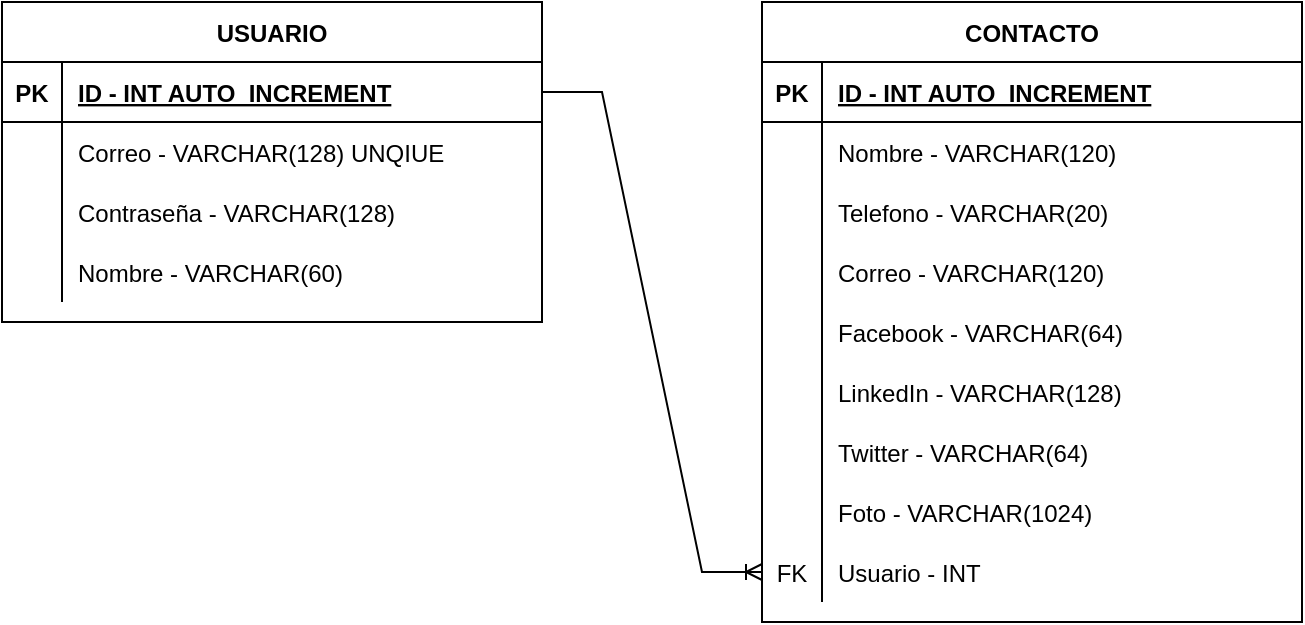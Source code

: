 <mxfile version="15.8.8" type="device"><diagram id="cGiTbITHvhslvi-uGjR5" name="Page-1"><mxGraphModel dx="868" dy="482" grid="1" gridSize="10" guides="1" tooltips="1" connect="1" arrows="1" fold="1" page="1" pageScale="1" pageWidth="827" pageHeight="1169" math="0" shadow="0"><root><mxCell id="0"/><mxCell id="1" parent="0"/><mxCell id="6surDXnRldWFdVvcqNMU-14" value="USUARIO" style="shape=table;startSize=30;container=1;collapsible=1;childLayout=tableLayout;fixedRows=1;rowLines=0;fontStyle=1;align=center;resizeLast=1;" vertex="1" parent="1"><mxGeometry x="160" y="290" width="270" height="160" as="geometry"/></mxCell><mxCell id="6surDXnRldWFdVvcqNMU-15" value="" style="shape=partialRectangle;collapsible=0;dropTarget=0;pointerEvents=0;fillColor=none;top=0;left=0;bottom=1;right=0;points=[[0,0.5],[1,0.5]];portConstraint=eastwest;" vertex="1" parent="6surDXnRldWFdVvcqNMU-14"><mxGeometry y="30" width="270" height="30" as="geometry"/></mxCell><mxCell id="6surDXnRldWFdVvcqNMU-16" value="PK" style="shape=partialRectangle;connectable=0;fillColor=none;top=0;left=0;bottom=0;right=0;fontStyle=1;overflow=hidden;" vertex="1" parent="6surDXnRldWFdVvcqNMU-15"><mxGeometry width="30" height="30" as="geometry"><mxRectangle width="30" height="30" as="alternateBounds"/></mxGeometry></mxCell><mxCell id="6surDXnRldWFdVvcqNMU-17" value="ID - INT AUTO_INCREMENT" style="shape=partialRectangle;connectable=0;fillColor=none;top=0;left=0;bottom=0;right=0;align=left;spacingLeft=6;fontStyle=5;overflow=hidden;" vertex="1" parent="6surDXnRldWFdVvcqNMU-15"><mxGeometry x="30" width="240" height="30" as="geometry"><mxRectangle width="240" height="30" as="alternateBounds"/></mxGeometry></mxCell><mxCell id="6surDXnRldWFdVvcqNMU-18" value="" style="shape=partialRectangle;collapsible=0;dropTarget=0;pointerEvents=0;fillColor=none;top=0;left=0;bottom=0;right=0;points=[[0,0.5],[1,0.5]];portConstraint=eastwest;" vertex="1" parent="6surDXnRldWFdVvcqNMU-14"><mxGeometry y="60" width="270" height="30" as="geometry"/></mxCell><mxCell id="6surDXnRldWFdVvcqNMU-19" value="" style="shape=partialRectangle;connectable=0;fillColor=none;top=0;left=0;bottom=0;right=0;editable=1;overflow=hidden;" vertex="1" parent="6surDXnRldWFdVvcqNMU-18"><mxGeometry width="30" height="30" as="geometry"><mxRectangle width="30" height="30" as="alternateBounds"/></mxGeometry></mxCell><mxCell id="6surDXnRldWFdVvcqNMU-20" value="Correo - VARCHAR(128) UNQIUE" style="shape=partialRectangle;connectable=0;fillColor=none;top=0;left=0;bottom=0;right=0;align=left;spacingLeft=6;overflow=hidden;" vertex="1" parent="6surDXnRldWFdVvcqNMU-18"><mxGeometry x="30" width="240" height="30" as="geometry"><mxRectangle width="240" height="30" as="alternateBounds"/></mxGeometry></mxCell><mxCell id="6surDXnRldWFdVvcqNMU-21" value="" style="shape=partialRectangle;collapsible=0;dropTarget=0;pointerEvents=0;fillColor=none;top=0;left=0;bottom=0;right=0;points=[[0,0.5],[1,0.5]];portConstraint=eastwest;" vertex="1" parent="6surDXnRldWFdVvcqNMU-14"><mxGeometry y="90" width="270" height="30" as="geometry"/></mxCell><mxCell id="6surDXnRldWFdVvcqNMU-22" value="" style="shape=partialRectangle;connectable=0;fillColor=none;top=0;left=0;bottom=0;right=0;editable=1;overflow=hidden;" vertex="1" parent="6surDXnRldWFdVvcqNMU-21"><mxGeometry width="30" height="30" as="geometry"><mxRectangle width="30" height="30" as="alternateBounds"/></mxGeometry></mxCell><mxCell id="6surDXnRldWFdVvcqNMU-23" value="Contraseña - VARCHAR(128)" style="shape=partialRectangle;connectable=0;fillColor=none;top=0;left=0;bottom=0;right=0;align=left;spacingLeft=6;overflow=hidden;" vertex="1" parent="6surDXnRldWFdVvcqNMU-21"><mxGeometry x="30" width="240" height="30" as="geometry"><mxRectangle width="240" height="30" as="alternateBounds"/></mxGeometry></mxCell><mxCell id="6surDXnRldWFdVvcqNMU-24" value="" style="shape=partialRectangle;collapsible=0;dropTarget=0;pointerEvents=0;fillColor=none;top=0;left=0;bottom=0;right=0;points=[[0,0.5],[1,0.5]];portConstraint=eastwest;" vertex="1" parent="6surDXnRldWFdVvcqNMU-14"><mxGeometry y="120" width="270" height="30" as="geometry"/></mxCell><mxCell id="6surDXnRldWFdVvcqNMU-25" value="" style="shape=partialRectangle;connectable=0;fillColor=none;top=0;left=0;bottom=0;right=0;editable=1;overflow=hidden;" vertex="1" parent="6surDXnRldWFdVvcqNMU-24"><mxGeometry width="30" height="30" as="geometry"><mxRectangle width="30" height="30" as="alternateBounds"/></mxGeometry></mxCell><mxCell id="6surDXnRldWFdVvcqNMU-26" value="Nombre - VARCHAR(60)" style="shape=partialRectangle;connectable=0;fillColor=none;top=0;left=0;bottom=0;right=0;align=left;spacingLeft=6;overflow=hidden;" vertex="1" parent="6surDXnRldWFdVvcqNMU-24"><mxGeometry x="30" width="240" height="30" as="geometry"><mxRectangle width="240" height="30" as="alternateBounds"/></mxGeometry></mxCell><mxCell id="6surDXnRldWFdVvcqNMU-27" value="CONTACTO" style="shape=table;startSize=30;container=1;collapsible=1;childLayout=tableLayout;fixedRows=1;rowLines=0;fontStyle=1;align=center;resizeLast=1;" vertex="1" parent="1"><mxGeometry x="540" y="290" width="270" height="310" as="geometry"/></mxCell><mxCell id="6surDXnRldWFdVvcqNMU-28" value="" style="shape=partialRectangle;collapsible=0;dropTarget=0;pointerEvents=0;fillColor=none;top=0;left=0;bottom=1;right=0;points=[[0,0.5],[1,0.5]];portConstraint=eastwest;" vertex="1" parent="6surDXnRldWFdVvcqNMU-27"><mxGeometry y="30" width="270" height="30" as="geometry"/></mxCell><mxCell id="6surDXnRldWFdVvcqNMU-29" value="PK" style="shape=partialRectangle;connectable=0;fillColor=none;top=0;left=0;bottom=0;right=0;fontStyle=1;overflow=hidden;" vertex="1" parent="6surDXnRldWFdVvcqNMU-28"><mxGeometry width="30" height="30" as="geometry"><mxRectangle width="30" height="30" as="alternateBounds"/></mxGeometry></mxCell><mxCell id="6surDXnRldWFdVvcqNMU-30" value="ID - INT AUTO_INCREMENT" style="shape=partialRectangle;connectable=0;fillColor=none;top=0;left=0;bottom=0;right=0;align=left;spacingLeft=6;fontStyle=5;overflow=hidden;" vertex="1" parent="6surDXnRldWFdVvcqNMU-28"><mxGeometry x="30" width="240" height="30" as="geometry"><mxRectangle width="240" height="30" as="alternateBounds"/></mxGeometry></mxCell><mxCell id="6surDXnRldWFdVvcqNMU-31" value="" style="shape=partialRectangle;collapsible=0;dropTarget=0;pointerEvents=0;fillColor=none;top=0;left=0;bottom=0;right=0;points=[[0,0.5],[1,0.5]];portConstraint=eastwest;" vertex="1" parent="6surDXnRldWFdVvcqNMU-27"><mxGeometry y="60" width="270" height="30" as="geometry"/></mxCell><mxCell id="6surDXnRldWFdVvcqNMU-32" value="" style="shape=partialRectangle;connectable=0;fillColor=none;top=0;left=0;bottom=0;right=0;editable=1;overflow=hidden;" vertex="1" parent="6surDXnRldWFdVvcqNMU-31"><mxGeometry width="30" height="30" as="geometry"><mxRectangle width="30" height="30" as="alternateBounds"/></mxGeometry></mxCell><mxCell id="6surDXnRldWFdVvcqNMU-33" value="Nombre - VARCHAR(120)" style="shape=partialRectangle;connectable=0;fillColor=none;top=0;left=0;bottom=0;right=0;align=left;spacingLeft=6;overflow=hidden;" vertex="1" parent="6surDXnRldWFdVvcqNMU-31"><mxGeometry x="30" width="240" height="30" as="geometry"><mxRectangle width="240" height="30" as="alternateBounds"/></mxGeometry></mxCell><mxCell id="6surDXnRldWFdVvcqNMU-34" value="" style="shape=partialRectangle;collapsible=0;dropTarget=0;pointerEvents=0;fillColor=none;top=0;left=0;bottom=0;right=0;points=[[0,0.5],[1,0.5]];portConstraint=eastwest;" vertex="1" parent="6surDXnRldWFdVvcqNMU-27"><mxGeometry y="90" width="270" height="30" as="geometry"/></mxCell><mxCell id="6surDXnRldWFdVvcqNMU-35" value="" style="shape=partialRectangle;connectable=0;fillColor=none;top=0;left=0;bottom=0;right=0;editable=1;overflow=hidden;" vertex="1" parent="6surDXnRldWFdVvcqNMU-34"><mxGeometry width="30" height="30" as="geometry"><mxRectangle width="30" height="30" as="alternateBounds"/></mxGeometry></mxCell><mxCell id="6surDXnRldWFdVvcqNMU-36" value="Telefono - VARCHAR(20)" style="shape=partialRectangle;connectable=0;fillColor=none;top=0;left=0;bottom=0;right=0;align=left;spacingLeft=6;overflow=hidden;" vertex="1" parent="6surDXnRldWFdVvcqNMU-34"><mxGeometry x="30" width="240" height="30" as="geometry"><mxRectangle width="240" height="30" as="alternateBounds"/></mxGeometry></mxCell><mxCell id="6surDXnRldWFdVvcqNMU-37" value="" style="shape=partialRectangle;collapsible=0;dropTarget=0;pointerEvents=0;fillColor=none;top=0;left=0;bottom=0;right=0;points=[[0,0.5],[1,0.5]];portConstraint=eastwest;" vertex="1" parent="6surDXnRldWFdVvcqNMU-27"><mxGeometry y="120" width="270" height="30" as="geometry"/></mxCell><mxCell id="6surDXnRldWFdVvcqNMU-38" value="" style="shape=partialRectangle;connectable=0;fillColor=none;top=0;left=0;bottom=0;right=0;editable=1;overflow=hidden;" vertex="1" parent="6surDXnRldWFdVvcqNMU-37"><mxGeometry width="30" height="30" as="geometry"><mxRectangle width="30" height="30" as="alternateBounds"/></mxGeometry></mxCell><mxCell id="6surDXnRldWFdVvcqNMU-39" value="Correo - VARCHAR(120)" style="shape=partialRectangle;connectable=0;fillColor=none;top=0;left=0;bottom=0;right=0;align=left;spacingLeft=6;overflow=hidden;" vertex="1" parent="6surDXnRldWFdVvcqNMU-37"><mxGeometry x="30" width="240" height="30" as="geometry"><mxRectangle width="240" height="30" as="alternateBounds"/></mxGeometry></mxCell><mxCell id="6surDXnRldWFdVvcqNMU-40" value="" style="shape=partialRectangle;collapsible=0;dropTarget=0;pointerEvents=0;fillColor=none;top=0;left=0;bottom=0;right=0;points=[[0,0.5],[1,0.5]];portConstraint=eastwest;" vertex="1" parent="6surDXnRldWFdVvcqNMU-27"><mxGeometry y="150" width="270" height="30" as="geometry"/></mxCell><mxCell id="6surDXnRldWFdVvcqNMU-41" value="" style="shape=partialRectangle;connectable=0;fillColor=none;top=0;left=0;bottom=0;right=0;editable=1;overflow=hidden;" vertex="1" parent="6surDXnRldWFdVvcqNMU-40"><mxGeometry width="30" height="30" as="geometry"><mxRectangle width="30" height="30" as="alternateBounds"/></mxGeometry></mxCell><mxCell id="6surDXnRldWFdVvcqNMU-42" value="Facebook - VARCHAR(64)" style="shape=partialRectangle;connectable=0;fillColor=none;top=0;left=0;bottom=0;right=0;align=left;spacingLeft=6;overflow=hidden;" vertex="1" parent="6surDXnRldWFdVvcqNMU-40"><mxGeometry x="30" width="240" height="30" as="geometry"><mxRectangle width="240" height="30" as="alternateBounds"/></mxGeometry></mxCell><mxCell id="6surDXnRldWFdVvcqNMU-43" value="" style="shape=partialRectangle;collapsible=0;dropTarget=0;pointerEvents=0;fillColor=none;top=0;left=0;bottom=0;right=0;points=[[0,0.5],[1,0.5]];portConstraint=eastwest;" vertex="1" parent="6surDXnRldWFdVvcqNMU-27"><mxGeometry y="180" width="270" height="30" as="geometry"/></mxCell><mxCell id="6surDXnRldWFdVvcqNMU-44" value="" style="shape=partialRectangle;connectable=0;fillColor=none;top=0;left=0;bottom=0;right=0;editable=1;overflow=hidden;" vertex="1" parent="6surDXnRldWFdVvcqNMU-43"><mxGeometry width="30" height="30" as="geometry"><mxRectangle width="30" height="30" as="alternateBounds"/></mxGeometry></mxCell><mxCell id="6surDXnRldWFdVvcqNMU-45" value="LinkedIn - VARCHAR(128)" style="shape=partialRectangle;connectable=0;fillColor=none;top=0;left=0;bottom=0;right=0;align=left;spacingLeft=6;overflow=hidden;" vertex="1" parent="6surDXnRldWFdVvcqNMU-43"><mxGeometry x="30" width="240" height="30" as="geometry"><mxRectangle width="240" height="30" as="alternateBounds"/></mxGeometry></mxCell><mxCell id="6surDXnRldWFdVvcqNMU-46" value="" style="shape=partialRectangle;collapsible=0;dropTarget=0;pointerEvents=0;fillColor=none;top=0;left=0;bottom=0;right=0;points=[[0,0.5],[1,0.5]];portConstraint=eastwest;" vertex="1" parent="6surDXnRldWFdVvcqNMU-27"><mxGeometry y="210" width="270" height="30" as="geometry"/></mxCell><mxCell id="6surDXnRldWFdVvcqNMU-47" value="" style="shape=partialRectangle;connectable=0;fillColor=none;top=0;left=0;bottom=0;right=0;editable=1;overflow=hidden;" vertex="1" parent="6surDXnRldWFdVvcqNMU-46"><mxGeometry width="30" height="30" as="geometry"><mxRectangle width="30" height="30" as="alternateBounds"/></mxGeometry></mxCell><mxCell id="6surDXnRldWFdVvcqNMU-48" value="Twitter - VARCHAR(64)" style="shape=partialRectangle;connectable=0;fillColor=none;top=0;left=0;bottom=0;right=0;align=left;spacingLeft=6;overflow=hidden;" vertex="1" parent="6surDXnRldWFdVvcqNMU-46"><mxGeometry x="30" width="240" height="30" as="geometry"><mxRectangle width="240" height="30" as="alternateBounds"/></mxGeometry></mxCell><mxCell id="6surDXnRldWFdVvcqNMU-49" value="" style="shape=partialRectangle;collapsible=0;dropTarget=0;pointerEvents=0;fillColor=none;top=0;left=0;bottom=0;right=0;points=[[0,0.5],[1,0.5]];portConstraint=eastwest;" vertex="1" parent="6surDXnRldWFdVvcqNMU-27"><mxGeometry y="240" width="270" height="30" as="geometry"/></mxCell><mxCell id="6surDXnRldWFdVvcqNMU-50" value="" style="shape=partialRectangle;connectable=0;fillColor=none;top=0;left=0;bottom=0;right=0;editable=1;overflow=hidden;" vertex="1" parent="6surDXnRldWFdVvcqNMU-49"><mxGeometry width="30" height="30" as="geometry"><mxRectangle width="30" height="30" as="alternateBounds"/></mxGeometry></mxCell><mxCell id="6surDXnRldWFdVvcqNMU-51" value="Foto - VARCHAR(1024)" style="shape=partialRectangle;connectable=0;fillColor=none;top=0;left=0;bottom=0;right=0;align=left;spacingLeft=6;overflow=hidden;" vertex="1" parent="6surDXnRldWFdVvcqNMU-49"><mxGeometry x="30" width="240" height="30" as="geometry"><mxRectangle width="240" height="30" as="alternateBounds"/></mxGeometry></mxCell><mxCell id="6surDXnRldWFdVvcqNMU-53" value="" style="shape=partialRectangle;collapsible=0;dropTarget=0;pointerEvents=0;fillColor=none;top=0;left=0;bottom=0;right=0;points=[[0,0.5],[1,0.5]];portConstraint=eastwest;" vertex="1" parent="6surDXnRldWFdVvcqNMU-27"><mxGeometry y="270" width="270" height="30" as="geometry"/></mxCell><mxCell id="6surDXnRldWFdVvcqNMU-54" value="FK" style="shape=partialRectangle;connectable=0;fillColor=none;top=0;left=0;bottom=0;right=0;fontStyle=0;overflow=hidden;" vertex="1" parent="6surDXnRldWFdVvcqNMU-53"><mxGeometry width="30" height="30" as="geometry"><mxRectangle width="30" height="30" as="alternateBounds"/></mxGeometry></mxCell><mxCell id="6surDXnRldWFdVvcqNMU-55" value="Usuario - INT" style="shape=partialRectangle;connectable=0;fillColor=none;top=0;left=0;bottom=0;right=0;align=left;spacingLeft=6;fontStyle=0;overflow=hidden;" vertex="1" parent="6surDXnRldWFdVvcqNMU-53"><mxGeometry x="30" width="240" height="30" as="geometry"><mxRectangle width="240" height="30" as="alternateBounds"/></mxGeometry></mxCell><mxCell id="6surDXnRldWFdVvcqNMU-52" value="" style="edgeStyle=entityRelationEdgeStyle;fontSize=12;html=1;endArrow=ERoneToMany;rounded=0;" edge="1" parent="1" source="6surDXnRldWFdVvcqNMU-15" target="6surDXnRldWFdVvcqNMU-53"><mxGeometry width="100" height="100" relative="1" as="geometry"><mxPoint x="400" y="570" as="sourcePoint"/><mxPoint x="500" y="470" as="targetPoint"/></mxGeometry></mxCell></root></mxGraphModel></diagram></mxfile>